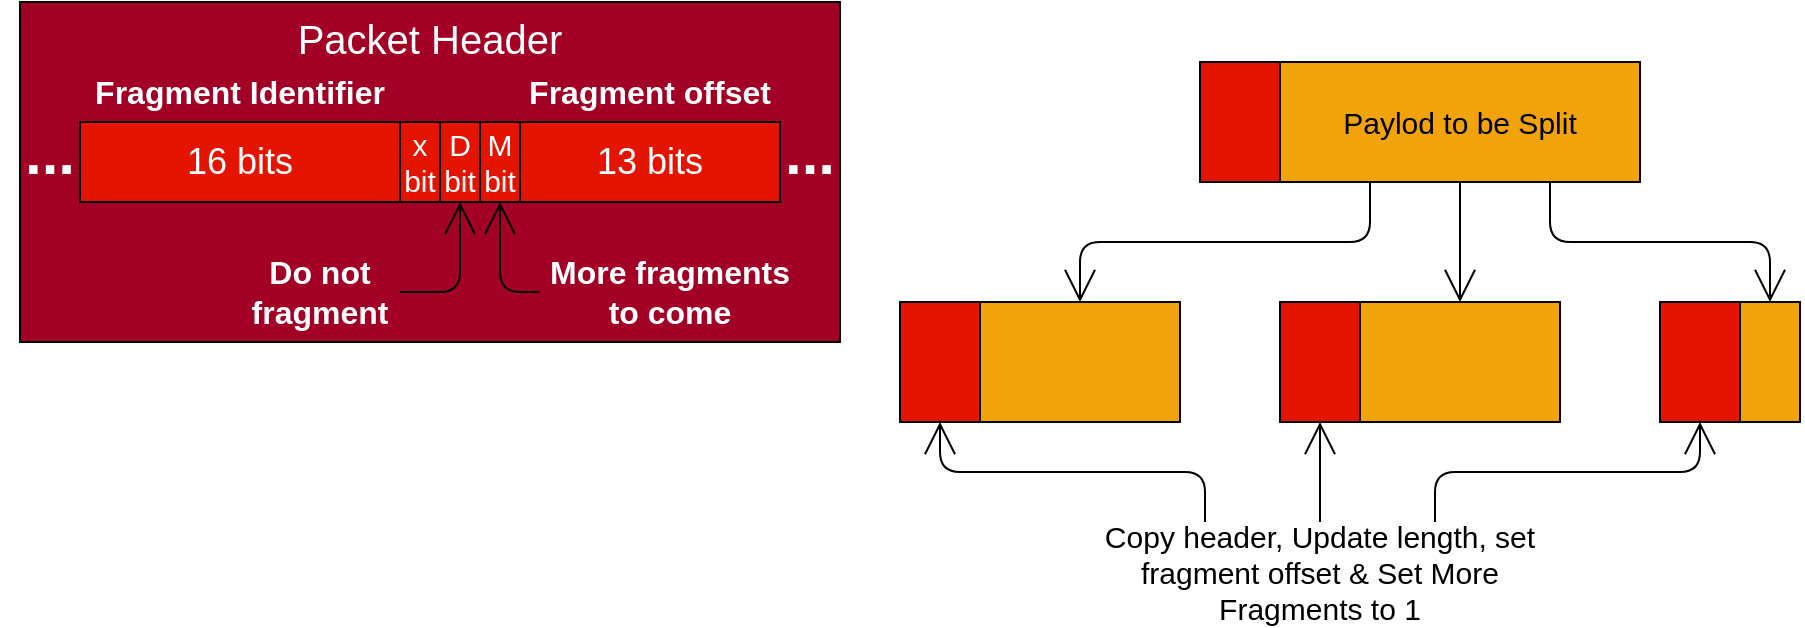 <mxfile>
    <diagram id="8shZ4EIX03LEFK1IlQit" name="Page-1">
        <mxGraphModel dx="1132" dy="1515" grid="1" gridSize="10" guides="1" tooltips="1" connect="1" arrows="1" fold="1" page="1" pageScale="1" pageWidth="850" pageHeight="1100" math="0" shadow="0">
            <root>
                <mxCell id="0"/>
                <mxCell id="1" parent="0"/>
                <mxCell id="6" value="Packet Header" style="rounded=0;whiteSpace=wrap;html=1;fontSize=20;verticalAlign=top;fillColor=#a20025;fontColor=#FFFFFF;strokeColor=#000000;" vertex="1" parent="1">
                    <mxGeometry x="50" y="20" width="410" height="170" as="geometry"/>
                </mxCell>
                <mxCell id="2" value="16 bits" style="rounded=0;whiteSpace=wrap;html=1;fontSize=18;fillColor=#e51400;fontColor=#FFFFFF;strokeColor=#000000;" vertex="1" parent="1">
                    <mxGeometry x="80" y="80" width="160" height="40" as="geometry"/>
                </mxCell>
                <mxCell id="3" value="13 bits" style="rounded=0;whiteSpace=wrap;html=1;fontSize=18;fillColor=#e51400;fontColor=#FFFFFF;strokeColor=#000000;" vertex="1" parent="1">
                    <mxGeometry x="300" y="80" width="130" height="40" as="geometry"/>
                </mxCell>
                <mxCell id="4" value="Fragment Identifier" style="text;html=1;strokeColor=none;fillColor=none;align=center;verticalAlign=middle;whiteSpace=wrap;rounded=0;fontSize=16;fontStyle=1;fontColor=#FFFFFF;" vertex="1" parent="1">
                    <mxGeometry x="80" y="50" width="160" height="30" as="geometry"/>
                </mxCell>
                <mxCell id="5" value="Fragment offset" style="text;html=1;strokeColor=none;fillColor=none;align=center;verticalAlign=middle;whiteSpace=wrap;rounded=0;fontSize=16;fontStyle=1;fontColor=#FFFFFF;" vertex="1" parent="1">
                    <mxGeometry x="300" y="50" width="130" height="30" as="geometry"/>
                </mxCell>
                <mxCell id="8" value="..." style="text;html=1;strokeColor=none;fillColor=none;align=center;verticalAlign=middle;whiteSpace=wrap;rounded=0;fontSize=30;fontStyle=1;fontColor=#FFFFFF;" vertex="1" parent="1">
                    <mxGeometry x="420" y="80" width="50" height="30" as="geometry"/>
                </mxCell>
                <mxCell id="9" value="..." style="text;html=1;strokeColor=none;fillColor=none;align=center;verticalAlign=middle;whiteSpace=wrap;rounded=0;fontSize=30;fontStyle=1;fontColor=#FFFFFF;" vertex="1" parent="1">
                    <mxGeometry x="40" y="80" width="50" height="30" as="geometry"/>
                </mxCell>
                <mxCell id="10" value="x&lt;br style=&quot;font-size: 15px;&quot;&gt;bit" style="rounded=0;whiteSpace=wrap;html=1;fontSize=15;fillColor=#e51400;fontColor=#FFFFFF;strokeColor=#000000;" vertex="1" parent="1">
                    <mxGeometry x="240" y="80" width="20" height="40" as="geometry"/>
                </mxCell>
                <mxCell id="11" value="D&lt;br style=&quot;font-size: 15px;&quot;&gt;bit" style="rounded=0;whiteSpace=wrap;html=1;fontSize=15;fillColor=#e51400;fontColor=#FFFFFF;strokeColor=#000000;" vertex="1" parent="1">
                    <mxGeometry x="260" y="80" width="20" height="40" as="geometry"/>
                </mxCell>
                <mxCell id="12" value="M&lt;br style=&quot;font-size: 15px;&quot;&gt;bit" style="rounded=0;whiteSpace=wrap;html=1;fontSize=15;fillColor=#e51400;fontColor=#FFFFFF;strokeColor=#000000;" vertex="1" parent="1">
                    <mxGeometry x="280" y="80" width="20" height="40" as="geometry"/>
                </mxCell>
                <mxCell id="14" style="edgeStyle=orthogonalEdgeStyle;html=1;exitX=0;exitY=0.5;exitDx=0;exitDy=0;entryX=0.5;entryY=1;entryDx=0;entryDy=0;fontSize=30;endArrow=open;endFill=0;endSize=14;" edge="1" parent="1" source="13" target="12">
                    <mxGeometry relative="1" as="geometry"/>
                </mxCell>
                <mxCell id="13" value="More fragments to come" style="text;html=1;strokeColor=none;fillColor=none;align=center;verticalAlign=middle;whiteSpace=wrap;rounded=0;fontSize=16;fontStyle=1;fontColor=#FFFFFF;" vertex="1" parent="1">
                    <mxGeometry x="310" y="150" width="130" height="30" as="geometry"/>
                </mxCell>
                <mxCell id="16" style="edgeStyle=orthogonalEdgeStyle;html=1;exitX=1;exitY=0.5;exitDx=0;exitDy=0;entryX=0.5;entryY=1;entryDx=0;entryDy=0;fontSize=30;endArrow=open;endFill=0;endSize=14;" edge="1" parent="1" source="15" target="11">
                    <mxGeometry relative="1" as="geometry"/>
                </mxCell>
                <mxCell id="15" value="Do not &lt;br&gt;fragment" style="text;html=1;strokeColor=none;fillColor=none;align=center;verticalAlign=middle;whiteSpace=wrap;rounded=0;fontSize=16;fontStyle=1;fontColor=#FFFFFF;" vertex="1" parent="1">
                    <mxGeometry x="160" y="150" width="80" height="30" as="geometry"/>
                </mxCell>
                <mxCell id="17" value="" style="rounded=0;whiteSpace=wrap;html=1;fontSize=15;fontColor=#ffffff;strokeColor=#000000;fillColor=#e51400;" vertex="1" parent="1">
                    <mxGeometry x="640" y="50" width="40" height="60" as="geometry"/>
                </mxCell>
                <mxCell id="28" style="edgeStyle=orthogonalEdgeStyle;html=1;exitX=0.25;exitY=1;exitDx=0;exitDy=0;entryX=0.5;entryY=0;entryDx=0;entryDy=0;fontSize=15;fontColor=#FFFFFF;endArrow=open;endFill=0;endSize=14;" edge="1" parent="1" source="18" target="21">
                    <mxGeometry relative="1" as="geometry"/>
                </mxCell>
                <mxCell id="29" style="edgeStyle=orthogonalEdgeStyle;html=1;exitX=0.75;exitY=1;exitDx=0;exitDy=0;entryX=0.5;entryY=0;entryDx=0;entryDy=0;fontSize=15;fontColor=#FFFFFF;endArrow=open;endFill=0;endSize=14;" edge="1" parent="1" source="18" target="30">
                    <mxGeometry relative="1" as="geometry"/>
                </mxCell>
                <mxCell id="32" style="edgeStyle=orthogonalEdgeStyle;html=1;exitX=0.5;exitY=1;exitDx=0;exitDy=0;entryX=0.5;entryY=0;entryDx=0;entryDy=0;fontSize=15;fontColor=#FFFFFF;endArrow=open;endFill=0;endSize=14;" edge="1" parent="1" source="18" target="20">
                    <mxGeometry relative="1" as="geometry"/>
                </mxCell>
                <mxCell id="18" value="Paylod to be Split" style="rounded=0;whiteSpace=wrap;html=1;fontSize=15;fontColor=#000000;strokeColor=#000000;fillColor=#f0a30a;" vertex="1" parent="1">
                    <mxGeometry x="680" y="50" width="180" height="60" as="geometry"/>
                </mxCell>
                <mxCell id="19" value="" style="rounded=0;whiteSpace=wrap;html=1;fontSize=15;fontColor=#ffffff;strokeColor=#000000;fillColor=#e51400;" vertex="1" parent="1">
                    <mxGeometry x="490" y="170" width="40" height="60" as="geometry"/>
                </mxCell>
                <mxCell id="20" value="" style="rounded=0;whiteSpace=wrap;html=1;fontSize=15;fontColor=#000000;strokeColor=#000000;fillColor=#f0a30a;" vertex="1" parent="1">
                    <mxGeometry x="720" y="170" width="100" height="60" as="geometry"/>
                </mxCell>
                <mxCell id="21" value="" style="rounded=0;whiteSpace=wrap;html=1;fontSize=15;fontColor=#000000;strokeColor=#000000;fillColor=#f0a30a;" vertex="1" parent="1">
                    <mxGeometry x="530" y="170" width="100" height="60" as="geometry"/>
                </mxCell>
                <mxCell id="22" value="" style="rounded=0;whiteSpace=wrap;html=1;fontSize=15;fontColor=#ffffff;strokeColor=#000000;fillColor=#e51400;" vertex="1" parent="1">
                    <mxGeometry x="680" y="170" width="40" height="60" as="geometry"/>
                </mxCell>
                <mxCell id="26" style="edgeStyle=orthogonalEdgeStyle;html=1;exitX=0.25;exitY=0;exitDx=0;exitDy=0;entryX=0.5;entryY=1;entryDx=0;entryDy=0;fontSize=15;fontColor=#FFFFFF;endArrow=open;endFill=0;endSize=14;" edge="1" parent="1" source="25" target="19">
                    <mxGeometry relative="1" as="geometry"/>
                </mxCell>
                <mxCell id="27" style="edgeStyle=orthogonalEdgeStyle;html=1;exitX=0.5;exitY=0;exitDx=0;exitDy=0;entryX=0.5;entryY=1;entryDx=0;entryDy=0;fontSize=15;fontColor=#FFFFFF;endArrow=open;endFill=0;endSize=14;" edge="1" parent="1" source="25" target="22">
                    <mxGeometry relative="1" as="geometry"/>
                </mxCell>
                <mxCell id="33" style="edgeStyle=orthogonalEdgeStyle;html=1;exitX=0.75;exitY=0;exitDx=0;exitDy=0;entryX=0.5;entryY=1;entryDx=0;entryDy=0;fontSize=15;fontColor=#FFFFFF;endArrow=open;endFill=0;endSize=14;" edge="1" parent="1" source="25" target="31">
                    <mxGeometry relative="1" as="geometry"/>
                </mxCell>
                <mxCell id="25" value="Copy header, Update length, set fragment offset &amp;amp; Set More Fragments to 1" style="text;html=1;strokeColor=none;fillColor=none;align=center;verticalAlign=middle;whiteSpace=wrap;rounded=0;fontSize=15;fontColor=#000000;" vertex="1" parent="1">
                    <mxGeometry x="585" y="280" width="230" height="50" as="geometry"/>
                </mxCell>
                <mxCell id="30" value="" style="rounded=0;whiteSpace=wrap;html=1;fontSize=15;fontColor=#000000;strokeColor=#000000;fillColor=#f0a30a;" vertex="1" parent="1">
                    <mxGeometry x="910" y="170" width="30" height="60" as="geometry"/>
                </mxCell>
                <mxCell id="31" value="" style="rounded=0;whiteSpace=wrap;html=1;fontSize=15;fontColor=#ffffff;strokeColor=#000000;fillColor=#e51400;" vertex="1" parent="1">
                    <mxGeometry x="870" y="170" width="40" height="60" as="geometry"/>
                </mxCell>
            </root>
        </mxGraphModel>
    </diagram>
</mxfile>